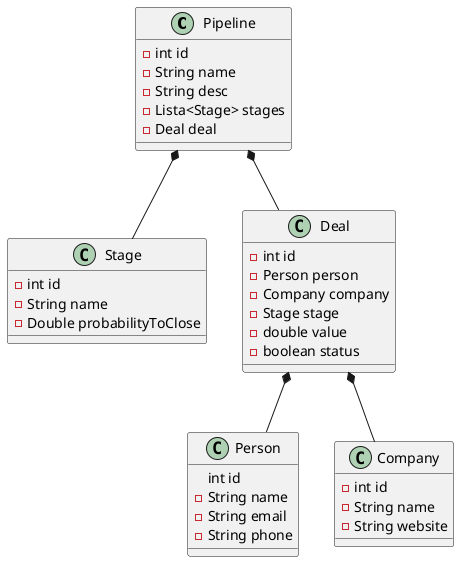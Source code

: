 @startuml Projeto


 class Pipeline{
   -int id
   -String name
   -String desc
   -Lista<Stage> stages
   -Deal deal
   
 }

class Stage{
  -int id
  -String name
  -Double probabilityToClose
}

class Deal{
  -int id
  -Person person
  -Company company
  -Stage stage
  -double value
  -boolean status
} 

class Person{
  int id
  -String name
  -String email
  -String phone
}

class Company{
  -int id
  -String name  
  -String website

}


Pipeline *-- Stage
Pipeline *-- Deal
Deal *-- Person
Deal *-- Company



 @enduml